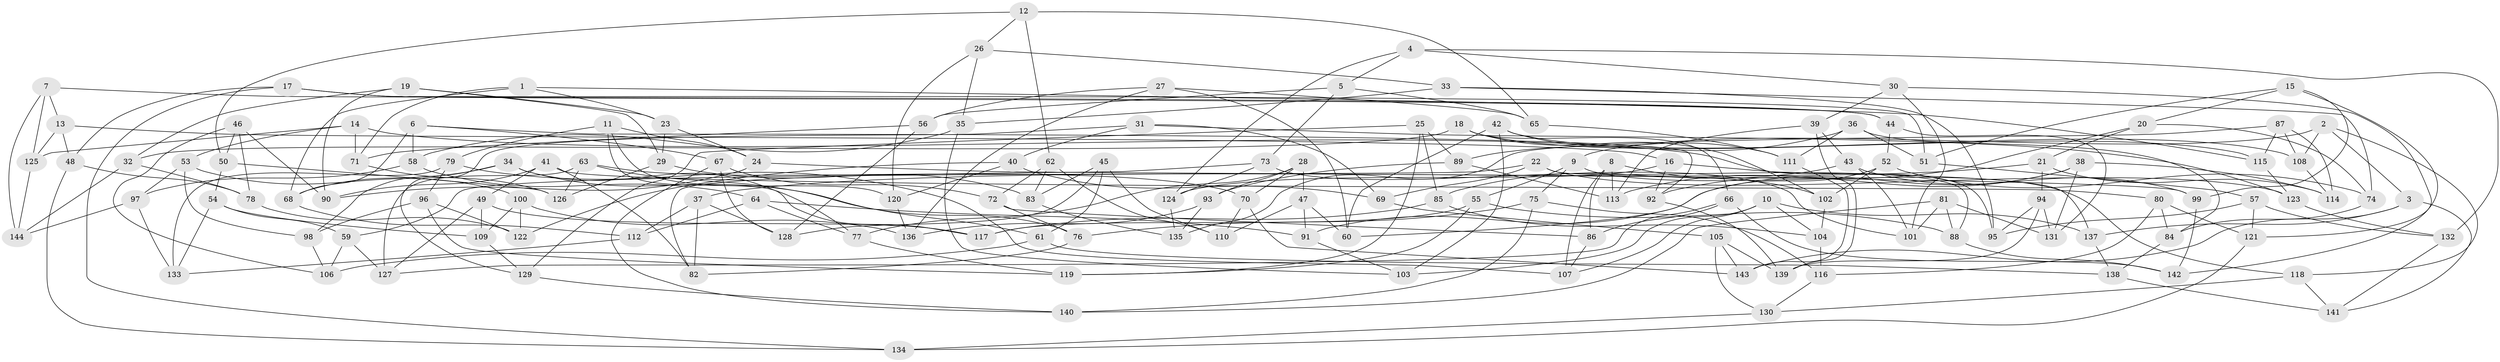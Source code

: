 // coarse degree distribution, {4: 0.4, 6: 0.4888888888888889, 5: 0.1, 3: 0.011111111111111112}
// Generated by graph-tools (version 1.1) at 2025/52/02/27/25 19:52:32]
// undirected, 144 vertices, 288 edges
graph export_dot {
graph [start="1"]
  node [color=gray90,style=filled];
  1;
  2;
  3;
  4;
  5;
  6;
  7;
  8;
  9;
  10;
  11;
  12;
  13;
  14;
  15;
  16;
  17;
  18;
  19;
  20;
  21;
  22;
  23;
  24;
  25;
  26;
  27;
  28;
  29;
  30;
  31;
  32;
  33;
  34;
  35;
  36;
  37;
  38;
  39;
  40;
  41;
  42;
  43;
  44;
  45;
  46;
  47;
  48;
  49;
  50;
  51;
  52;
  53;
  54;
  55;
  56;
  57;
  58;
  59;
  60;
  61;
  62;
  63;
  64;
  65;
  66;
  67;
  68;
  69;
  70;
  71;
  72;
  73;
  74;
  75;
  76;
  77;
  78;
  79;
  80;
  81;
  82;
  83;
  84;
  85;
  86;
  87;
  88;
  89;
  90;
  91;
  92;
  93;
  94;
  95;
  96;
  97;
  98;
  99;
  100;
  101;
  102;
  103;
  104;
  105;
  106;
  107;
  108;
  109;
  110;
  111;
  112;
  113;
  114;
  115;
  116;
  117;
  118;
  119;
  120;
  121;
  122;
  123;
  124;
  125;
  126;
  127;
  128;
  129;
  130;
  131;
  132;
  133;
  134;
  135;
  136;
  137;
  138;
  139;
  140;
  141;
  142;
  143;
  144;
  1 -- 71;
  1 -- 68;
  1 -- 115;
  1 -- 23;
  2 -- 118;
  2 -- 9;
  2 -- 3;
  2 -- 108;
  3 -- 141;
  3 -- 137;
  3 -- 143;
  4 -- 132;
  4 -- 30;
  4 -- 124;
  4 -- 5;
  5 -- 73;
  5 -- 56;
  5 -- 65;
  6 -- 58;
  6 -- 68;
  6 -- 92;
  6 -- 67;
  7 -- 13;
  7 -- 125;
  7 -- 144;
  7 -- 44;
  8 -- 86;
  8 -- 102;
  8 -- 113;
  8 -- 107;
  9 -- 75;
  9 -- 118;
  9 -- 55;
  10 -- 104;
  10 -- 103;
  10 -- 107;
  10 -- 137;
  11 -- 120;
  11 -- 79;
  11 -- 24;
  11 -- 77;
  12 -- 26;
  12 -- 62;
  12 -- 65;
  12 -- 50;
  13 -- 125;
  13 -- 48;
  13 -- 16;
  14 -- 95;
  14 -- 125;
  14 -- 71;
  14 -- 53;
  15 -- 51;
  15 -- 20;
  15 -- 121;
  15 -- 99;
  16 -- 137;
  16 -- 124;
  16 -- 92;
  17 -- 48;
  17 -- 134;
  17 -- 51;
  17 -- 44;
  18 -- 66;
  18 -- 115;
  18 -- 32;
  18 -- 102;
  19 -- 90;
  19 -- 32;
  19 -- 29;
  19 -- 23;
  20 -- 21;
  20 -- 74;
  20 -- 113;
  21 -- 94;
  21 -- 37;
  21 -- 114;
  22 -- 69;
  22 -- 59;
  22 -- 88;
  22 -- 123;
  23 -- 24;
  23 -- 29;
  24 -- 90;
  24 -- 99;
  25 -- 129;
  25 -- 119;
  25 -- 89;
  25 -- 85;
  26 -- 120;
  26 -- 33;
  26 -- 35;
  27 -- 60;
  27 -- 136;
  27 -- 56;
  27 -- 65;
  28 -- 47;
  28 -- 93;
  28 -- 70;
  28 -- 77;
  29 -- 126;
  29 -- 83;
  30 -- 142;
  30 -- 39;
  30 -- 101;
  31 -- 129;
  31 -- 69;
  31 -- 123;
  31 -- 40;
  32 -- 144;
  32 -- 78;
  33 -- 95;
  33 -- 74;
  33 -- 35;
  34 -- 117;
  34 -- 68;
  34 -- 98;
  34 -- 61;
  35 -- 103;
  35 -- 58;
  36 -- 111;
  36 -- 51;
  36 -- 84;
  36 -- 89;
  37 -- 112;
  37 -- 82;
  37 -- 128;
  38 -- 131;
  38 -- 114;
  38 -- 92;
  38 -- 91;
  39 -- 43;
  39 -- 113;
  39 -- 139;
  40 -- 120;
  40 -- 122;
  40 -- 69;
  41 -- 82;
  41 -- 90;
  41 -- 49;
  41 -- 80;
  42 -- 111;
  42 -- 108;
  42 -- 60;
  42 -- 103;
  43 -- 85;
  43 -- 99;
  43 -- 101;
  44 -- 52;
  44 -- 131;
  45 -- 83;
  45 -- 128;
  45 -- 110;
  45 -- 61;
  46 -- 90;
  46 -- 50;
  46 -- 78;
  46 -- 106;
  47 -- 60;
  47 -- 110;
  47 -- 91;
  48 -- 78;
  48 -- 134;
  49 -- 109;
  49 -- 127;
  49 -- 117;
  50 -- 54;
  50 -- 126;
  51 -- 57;
  52 -- 102;
  52 -- 74;
  52 -- 60;
  53 -- 97;
  53 -- 98;
  53 -- 100;
  54 -- 109;
  54 -- 59;
  54 -- 133;
  55 -- 117;
  55 -- 88;
  55 -- 119;
  56 -- 128;
  56 -- 71;
  57 -- 132;
  57 -- 95;
  57 -- 121;
  58 -- 64;
  58 -- 97;
  59 -- 127;
  59 -- 106;
  61 -- 138;
  61 -- 106;
  62 -- 83;
  62 -- 110;
  62 -- 72;
  63 -- 126;
  63 -- 76;
  63 -- 70;
  63 -- 127;
  64 -- 112;
  64 -- 91;
  64 -- 77;
  65 -- 111;
  66 -- 86;
  66 -- 127;
  66 -- 142;
  67 -- 128;
  67 -- 140;
  67 -- 72;
  68 -- 112;
  69 -- 105;
  70 -- 110;
  70 -- 143;
  71 -- 126;
  72 -- 76;
  72 -- 86;
  73 -- 101;
  73 -- 124;
  73 -- 82;
  74 -- 84;
  75 -- 76;
  75 -- 116;
  75 -- 140;
  76 -- 82;
  77 -- 119;
  78 -- 122;
  79 -- 133;
  79 -- 96;
  79 -- 107;
  80 -- 121;
  80 -- 84;
  80 -- 116;
  81 -- 101;
  81 -- 131;
  81 -- 140;
  81 -- 88;
  83 -- 135;
  84 -- 138;
  85 -- 104;
  85 -- 117;
  86 -- 107;
  87 -- 135;
  87 -- 108;
  87 -- 114;
  87 -- 115;
  88 -- 142;
  89 -- 93;
  89 -- 113;
  91 -- 103;
  92 -- 139;
  93 -- 135;
  93 -- 136;
  94 -- 131;
  94 -- 95;
  94 -- 139;
  96 -- 98;
  96 -- 119;
  96 -- 122;
  97 -- 133;
  97 -- 144;
  98 -- 106;
  99 -- 142;
  100 -- 109;
  100 -- 122;
  100 -- 136;
  102 -- 104;
  104 -- 116;
  105 -- 139;
  105 -- 143;
  105 -- 130;
  108 -- 114;
  109 -- 129;
  111 -- 143;
  112 -- 133;
  115 -- 123;
  116 -- 130;
  118 -- 130;
  118 -- 141;
  120 -- 136;
  121 -- 134;
  123 -- 132;
  124 -- 135;
  125 -- 144;
  129 -- 140;
  130 -- 134;
  132 -- 141;
  137 -- 138;
  138 -- 141;
}
